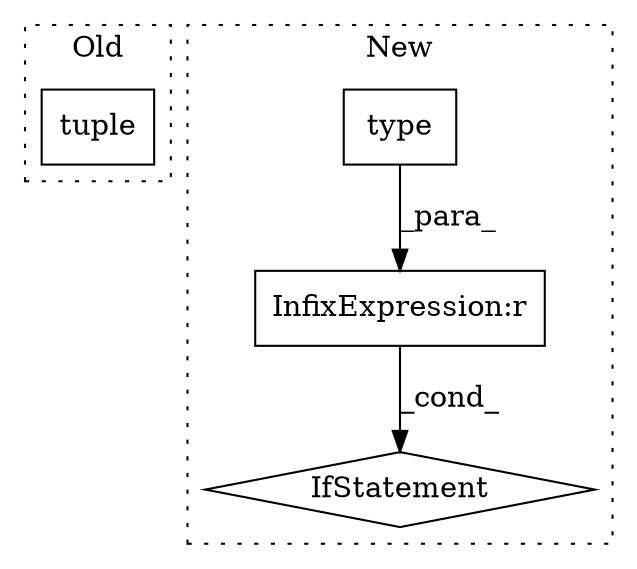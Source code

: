 digraph G {
subgraph cluster0 {
1 [label="tuple" a="32" s="11050,11287" l="17,-3" shape="box"];
label = "Old";
style="dotted";
}
subgraph cluster1 {
2 [label="type" a="32" s="12019,12028" l="5,1" shape="box"];
3 [label="IfStatement" a="25" s="12015,12051" l="4,2" shape="diamond"];
4 [label="InfixExpression:r" a="27" s="12029" l="4" shape="box"];
label = "New";
style="dotted";
}
2 -> 4 [label="_para_"];
4 -> 3 [label="_cond_"];
}